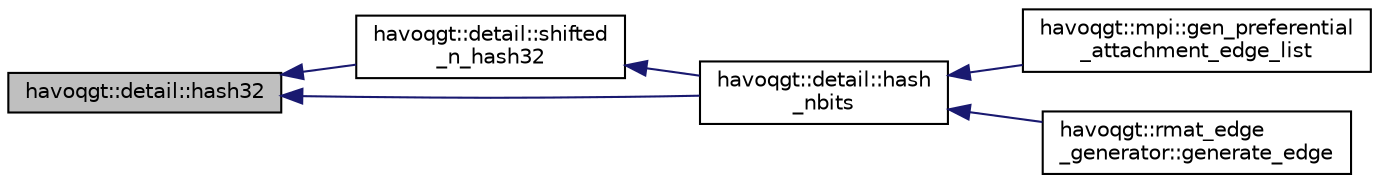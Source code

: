 digraph "havoqgt::detail::hash32"
{
  edge [fontname="Helvetica",fontsize="10",labelfontname="Helvetica",labelfontsize="10"];
  node [fontname="Helvetica",fontsize="10",shape=record];
  rankdir="LR";
  Node1 [label="havoqgt::detail::hash32",height=0.2,width=0.4,color="black", fillcolor="grey75", style="filled", fontcolor="black"];
  Node1 -> Node2 [dir="back",color="midnightblue",fontsize="10",style="solid",fontname="Helvetica"];
  Node2 [label="havoqgt::detail::shifted\l_n_hash32",height=0.2,width=0.4,color="black", fillcolor="white", style="filled",URL="$namespacehavoqgt_1_1detail.html#a975a37fbe8342cd2f96792560a3e1e11"];
  Node2 -> Node3 [dir="back",color="midnightblue",fontsize="10",style="solid",fontname="Helvetica"];
  Node3 [label="havoqgt::detail::hash\l_nbits",height=0.2,width=0.4,color="black", fillcolor="white", style="filled",URL="$namespacehavoqgt_1_1detail.html#a0cfdbd1d0c4a70f2726ca43d6f9c9ce8"];
  Node3 -> Node4 [dir="back",color="midnightblue",fontsize="10",style="solid",fontname="Helvetica"];
  Node4 [label="havoqgt::mpi::gen_preferential\l_attachment_edge_list",height=0.2,width=0.4,color="black", fillcolor="white", style="filled",URL="$namespacehavoqgt_1_1mpi.html#ac599809d2a05a4cb1141c1e5d1de9277"];
  Node3 -> Node5 [dir="back",color="midnightblue",fontsize="10",style="solid",fontname="Helvetica"];
  Node5 [label="havoqgt::rmat_edge\l_generator::generate_edge",height=0.2,width=0.4,color="black", fillcolor="white", style="filled",URL="$classhavoqgt_1_1rmat__edge__generator.html#afc8ddab58dd5d58608fa6cf819ce0c79"];
  Node1 -> Node3 [dir="back",color="midnightblue",fontsize="10",style="solid",fontname="Helvetica"];
}
